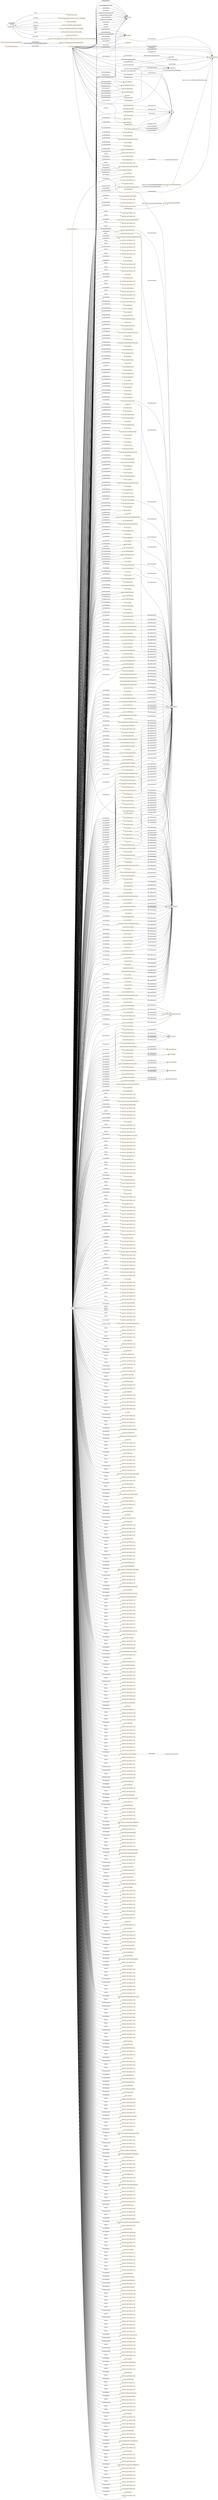 digraph ar2dtool_diagram { 
rankdir=LR;
size="1501"
node [shape = rectangle, color="orange"]; "base:PcuFlowValue" "base:AxleWeight" "base:AlertCMethod2PrimaryPointLocation" "base:Mobility" "base:RoadEntity" "base:MultilingualString" "base:ManagedCause" "base:DataValue" "base:Confidence" "base:HeightUnit" "base:CriticalObject" "base:StartPoint" "base:DurationValue" "base:GroupOfPeopleInvolved" "base:Cause" "base:VehicleCharacteristics" "base:OffsetDistance" "base:RoadSurfaceConditionMeasurements" "base:Accident" "base:Obstruction" "base:AlertCMethod4PrimaryPointLocation" "base:EndPoint" "base:PlatoonPosition" "base:AutomationLevel" "base:Heading" "base:VehicleFlowValue" "base:UrlLink" "base:ParkingSpotState" "base:WindSpeedValue" "base:PlatoonRole" "base:GroupOfLocations" "base:SituationRecord" "base:Address" "http://www.w3.org/2006/time#TemporalEntity" "base:AlertCDirection" "base:SpeedUnit" "base:Platoon" "base:Pollution" "base:OverallPeriod" "base:Movement" "base:SpeedValue" "base:RoadSideEquipment" "base:PrecipitationDetail" "base:Route" "base:VulnerableRoadUser" "base:Position" "base:Role" "base:ConcentrationOfVehiclesValue" "base:LengthUnit" "base:Status" "base:Identifier" "base:RendezvousLocation" "base:Subjects" "base:BasicData" "base:AbsolutePosition" "base:FloatingPointMetreDistanceValue" "http://www.w3.org/2006/time#Instant" "base:Width" "base:MaintenanceVehicles" "http://www.opengis.net/ont/geosparql#Feature" "base:ElectronicControlUnit" "base:AxleSpacing" "base:Humidity" "base:Acceleration" "base:MultilingualStringValue" "base:Comment" "base:AlertCMethod2SecondaryPointLocation" "base:Height" "base:AxleFlowValue" "base:AlertCLocation" "base:Shape" "base:BrakeCapacity" "base:HazardousMaterials" "base:PlatoonVehicleState" "base:VehicleRole" "base:Vehicle" "base:TrafficConcentration" "base:Wind" "base:TemperatureValue" "base:Management" "https://saref.etsi.org/core/UnitOfMeasure" "base:Source" "base:SpeedPercentile" "base:Impact" "https://saref.etsi.org/core/Property" "base:Validity" "base:AccelerationUnit" "base:DeviceStatus" "base:ParkingSpotPoint" "base:VehicleEnvironment" "base:NonManagedCause" "base:RoutePoint" "base:Period" "base:Size" "https://saref.etsi.org/core/Device" "base:RoadTopologyPosition" "base:PlatoonState" "base:ElaboratedDataFault" "base:Visibility" "base:PressureValue" "base:RelativePosition" "base:HeaderInformation" "base:DateTimeValue" "base:TrafficStatusValue" "base:Length" "http://www.opengis.net/ont/geosparql#Geometry" "base:PercentageValue" "base:Itinerary" "base:Temperature" ; /*classes style*/
	"base:scheduledDepartureTime" -> "owl:topDataProperty" [ label = "rdfs:subPropertyOf" ];
	"base:applicableForTrafficDirection" -> "owl:topDataProperty" [ label = "rdfs:subPropertyOf" ];
	"base:validityStatus" -> "owl:topDataProperty" [ label = "rdfs:subPropertyOf" ];
	"base:groupOfVehiclesInvolved" -> "owl:topObjectProperty" [ label = "rdfs:subPropertyOf" ];
	"base:alertCLocationTableNumber" -> "owl:topDataProperty" [ label = "rdfs:subPropertyOf" ];
	"base:urlLink" -> "owl:topObjectProperty" [ label = "rdfs:subPropertyOf" ];
	"base:overallEndTime" -> "owl:topDataProperty" [ label = "rdfs:subPropertyOf" ];
	"base:consistsOfVehicle" -> "https://saref.etsi.org/core/consistsOf" [ label = "rdfs:subPropertyOf" ];
	"base:temperature" -> "owl:topObjectProperty" [ label = "rdfs:subPropertyOf" ];
	"base:faultyEquipmentOrSystemType" -> "owl:topDataProperty" [ label = "rdfs:subPropertyOf" ];
	"base:generalInstructionToRoadUsersType" -> "owl:topDataProperty" [ label = "rdfs:subPropertyOf" ];
	"base:automaticallyInitiated" -> "owl:topDataProperty" [ label = "rdfs:subPropertyOf" ];
	"base:hasParkingSpotState" -> "base:hasState" [ label = "rdfs:subPropertyOf" ];
	"base:validity" -> "owl:topObjectProperty" [ label = "rdfs:subPropertyOf" ];
	"base:temporarySpeedLimit" -> "owl:topDataProperty" [ label = "rdfs:subPropertyOf" ];
	"base:pollution" -> "owl:topObjectProperty" [ label = "rdfs:subPropertyOf" ];
	"base:commentDateTime" -> "owl:topDataProperty" [ label = "rdfs:subPropertyOf" ];
	"base:totalNumberOfPeopleInvolved" -> "owl:topDataProperty" [ label = "rdfs:subPropertyOf" ];
	"base:alertCPoint" -> "owl:topObjectProperty" [ label = "rdfs:subPropertyOf" ];
	"base:headerInformation" -> "owl:topObjectProperty" [ label = "rdfs:subPropertyOf" ];
	"base:vehicleRegistrationPlateIdentifier" -> "owl:topDataProperty" [ label = "rdfs:subPropertyOf" ];
	"base:consistsOfObject" -> "https://saref.etsi.org/core/consistsOf" [ label = "rdfs:subPropertyOf" ];
	"base:minimumCarOccupancy" -> "owl:topDataProperty" [ label = "rdfs:subPropertyOf" ];
	"base:roadOrJunctionNumber" -> "owl:topDataProperty" [ label = "rdfs:subPropertyOf" ];
	"base:entry" -> "owl:topDataProperty" [ label = "rdfs:subPropertyOf" ];
	"base:genericSituationRecordExtension" -> "owl:topDataProperty" [ label = "rdfs:subPropertyOf" ];
	"base:reroutingManagementType" -> "owl:topDataProperty" [ label = "rdfs:subPropertyOf" ];
	"base:signedRerouting" -> "owl:topDataProperty" [ label = "rdfs:subPropertyOf" ];
	"base:alertCMethod4PrimaryPointLocation" -> "owl:topObjectProperty" [ label = "rdfs:subPropertyOf" ];
	"base:roadworksScale" -> "owl:topDataProperty" [ label = "rdfs:subPropertyOf" ];
	"base:applicableForTrafficType" -> "owl:topDataProperty" [ label = "rdfs:subPropertyOf" ];
	"base:consistsOfEntity" -> "https://saref.etsi.org/core/consistsOf" [ label = "rdfs:subPropertyOf" ];
	"base:distanceHeadway" -> "owl:topDataProperty" [ label = "rdfs:subPropertyOf" ];
	"base:distanceHeadway" -> "owl:topObjectProperty" [ label = "rdfs:subPropertyOf" ];
	"base:complianceOption" -> "owl:topDataProperty" [ label = "rdfs:subPropertyOf" ];
	"base:winterEquipmentManagementType" -> "owl:topDataProperty" [ label = "rdfs:subPropertyOf" ];
	"base:hasVehicleRole" -> "base:hasRole" [ label = "rdfs:subPropertyOf" ];
	"base:ManagedCause" -> "base:NonManagedCause" [ label = "owl:disjointWith" ];
	"base:transitServiceInformation" -> "owl:topDataProperty" [ label = "rdfs:subPropertyOf" ];
	"base:alertCDirection" -> "owl:topObjectProperty" [ label = "rdfs:subPropertyOf" ];
	"base:genericSituationRecordName" -> "owl:topDataProperty" [ label = "rdfs:subPropertyOf" ];
	"base:isMemberOfVehicleEnvironment" -> "base:isMemberOf" [ label = "rdfs:subPropertyOf" ];
	"base:presenceDurationTime" -> "owl:topDataProperty" [ label = "rdfs:subPropertyOf" ];
	"base:presenceDurationTime" -> "owl:topObjectProperty" [ label = "rdfs:subPropertyOf" ];
	"base:vehicleManufacturer" -> "owl:topDataProperty" [ label = "rdfs:subPropertyOf" ];
	"base:hasLength" -> "owl:topObjectProperty" [ label = "rdfs:subPropertyOf" ];
	"base:hasRelativePosition" -> "base:hasPosition" [ label = "rdfs:subPropertyOf" ];
	"base:alertCLocationTableVersion" -> "owl:topDataProperty" [ label = "rdfs:subPropertyOf" ];
	"base:vehicleIdentifier" -> "owl:topDataProperty" [ label = "rdfs:subPropertyOf" ];
	"base:wind" -> "owl:topObjectProperty" [ label = "rdfs:subPropertyOf" ];
	"base:lastUpdateOfDeviceInformation" -> "owl:topDataProperty" [ label = "rdfs:subPropertyOf" ];
	"base:totalNumberOfVehiclesInvolved" -> "owl:topDataProperty" [ label = "rdfs:subPropertyOf" ];
	"base:hasPlatoonPosition" -> "base:hasPosition" [ label = "rdfs:subPropertyOf" ];
	"base:nonGeneralPublicComment" -> "owl:topObjectProperty" [ label = "rdfs:subPropertyOf" ];
	"base:hasPlatoonVehicleState" -> "base:hasState" [ label = "rdfs:subPropertyOf" ];
	"base:travelTime" -> "owl:topObjectProperty" [ label = "rdfs:subPropertyOf" ];
	"base:groupOfPeopleInvolved" -> "owl:topObjectProperty" [ label = "rdfs:subPropertyOf" ];
	"base:hasParkingVehicleState" -> "base:hasState" [ label = "rdfs:subPropertyOf" ];
	"base:hasDestinationEndPoint" -> "base:hasDestination" [ label = "rdfs:subPropertyOf" ];
	"base:transitServiceType" -> "owl:topDataProperty" [ label = "rdfs:subPropertyOf" ];
	"base:accidentCause" -> "owl:topDataProperty" [ label = "rdfs:subPropertyOf" ];
	"base:hasShape" -> "owl:topObjectProperty" [ label = "rdfs:subPropertyOf" ];
	"base:lastDeviceCheck" -> "owl:topDataProperty" [ label = "rdfs:subPropertyOf" ];
	"base:consistsOfUser" -> "https://saref.etsi.org/core/consistsOf" [ label = "rdfs:subPropertyOf" ];
	"base:exitTime" -> "owl:topDataProperty" [ label = "rdfs:subPropertyOf" ];
	"base:exitTime" -> "owl:topObjectProperty" [ label = "rdfs:subPropertyOf" ];
	"base:trafficFlowCharacteristics" -> "owl:topDataProperty" [ label = "rdfs:subPropertyOf" ];
	"base:vehicleModel" -> "owl:topDataProperty" [ label = "rdfs:subPropertyOf" ];
	"base:pertinentLocation" -> "owl:topDataProperty" [ label = "rdfs:subPropertyOf" ];
	"base:pertinentLocation" -> "owl:topObjectProperty" [ label = "rdfs:subPropertyOf" ];
	"base:hasPlatoonRole" -> "base:hasRole" [ label = "rdfs:subPropertyOf" ];
	"base:harmonicSpeed" -> "owl:topDataProperty" [ label = "rdfs:subPropertyOf" ];
	"base:averageVehicleSpeed" -> "owl:topDataProperty" [ label = "rdfs:subPropertyOf" ];
	"base:hasPlatoonState" -> "base:hasState" [ label = "rdfs:subPropertyOf" ];
	"base:alertCMethod4SecondaryPointLocation" -> "owl:topObjectProperty" [ label = "rdfs:subPropertyOf" ];
	"base:alertCDirectionCoded" -> "owl:topDataProperty" [ label = "rdfs:subPropertyOf" ];
	"base:exit" -> "owl:topDataProperty" [ label = "rdfs:subPropertyOf" ];
	"base:alertCDirectionSense" -> "owl:topDataProperty" [ label = "rdfs:subPropertyOf" ];
	"base:roadOrCarriagewayOrLaneManagementType" -> "owl:topDataProperty" [ label = "rdfs:subPropertyOf" ];
	"base:confidentiality" -> "owl:topDataProperty" [ label = "rdfs:subPropertyOf" ];
	"base:impact" -> "owl:topObjectProperty" [ label = "rdfs:subPropertyOf" ];
	"base:urgency" -> "owl:topDataProperty" [ label = "rdfs:subPropertyOf" ];
	"base:validityTimeSpecification" -> "owl:topObjectProperty" [ label = "rdfs:subPropertyOf" ];
	"base:passageDurationTime" -> "owl:topDataProperty" [ label = "rdfs:subPropertyOf" ];
	"base:passageDurationTime" -> "owl:topObjectProperty" [ label = "rdfs:subPropertyOf" ];
	"base:averageTimeHeadway" -> "owl:topObjectProperty" [ label = "rdfs:subPropertyOf" ];
	"base:consistsOfEvent" -> "https://saref.etsi.org/core/consistsOf" [ label = "rdfs:subPropertyOf" ];
	"base:humidity" -> "owl:topObjectProperty" [ label = "rdfs:subPropertyOf" ];
	"base:alertCLinear" -> "owl:topObjectProperty" [ label = "rdfs:subPropertyOf" ];
	"base:hasPerceptionState" -> "base:hasState" [ label = "rdfs:subPropertyOf" ];
	"base:management" -> "owl:topObjectProperty" [ label = "rdfs:subPropertyOf" ];
	"base:vehicleInvolved" -> "owl:topObjectProperty" [ label = "rdfs:subPropertyOf" ];
	"base:operatorActionStatus" -> "owl:topDataProperty" [ label = "rdfs:subPropertyOf" ];
	"base:individualVehicleSpeed" -> "owl:topDataProperty" [ label = "rdfs:subPropertyOf" ];
	"base:individualVehicleSpeed" -> "owl:topObjectProperty" [ label = "rdfs:subPropertyOf" ];
	"base:alertCMethod2PrimaryPointLocation" -> "owl:topObjectProperty" [ label = "rdfs:subPropertyOf" ];
	"base:journeyReference" -> "owl:topDataProperty" [ label = "rdfs:subPropertyOf" ];
	"base:hasMovement" -> "owl:topObjectProperty" [ label = "rdfs:subPropertyOf" ];
	"base:hasWidth" -> "owl:topObjectProperty" [ label = "rdfs:subPropertyOf" ];
	"base:severity" -> "owl:topDataProperty" [ label = "rdfs:subPropertyOf" ];
	"base:overallStartTime" -> "owl:topDataProperty" [ label = "rdfs:subPropertyOf" ];
	"base:averageDistanceHeadway" -> "owl:topObjectProperty" [ label = "rdfs:subPropertyOf" ];
	"base:accidentType" -> "owl:topDataProperty" [ label = "rdfs:subPropertyOf" ];
	"base:vehicleStatus" -> "owl:topDataProperty" [ label = "rdfs:subPropertyOf" ];
	"base:situationRecord" -> "owl:topObjectProperty" [ label = "rdfs:subPropertyOf" ];
	"base:situationVersionTime" -> "owl:topDataProperty" [ label = "rdfs:subPropertyOf" ];
	"base:hasDestinationAddress" -> "base:hasDestination" [ label = "rdfs:subPropertyOf" ];
	"base:precipitationDetail" -> "owl:topObjectProperty" [ label = "rdfs:subPropertyOf" ];
	"base:subjects" -> "owl:topObjectProperty" [ label = "rdfs:subPropertyOf" ];
	"base:hasRoadTopologyPosition" -> "base:hasPosition" [ label = "rdfs:subPropertyOf" ];
	"base:equipmentOrSystemFaultType" -> "owl:topDataProperty" [ label = "rdfs:subPropertyOf" ];
	"base:distanceGap" -> "owl:topDataProperty" [ label = "rdfs:subPropertyOf" ];
	"base:distanceGap" -> "owl:topObjectProperty" [ label = "rdfs:subPropertyOf" ];
	"base:hasPlatoonMember" -> "base:hasMember" [ label = "rdfs:subPropertyOf" ];
	"base:consistsOfEquipment" -> "https://saref.etsi.org/core/consistsOf" [ label = "rdfs:subPropertyOf" ];
	"base:situation" -> "owl:topObjectProperty" [ label = "rdfs:subPropertyOf" ];
	"base:alertCLocationCountryCode" -> "owl:topDataProperty" [ label = "rdfs:subPropertyOf" ];
	"base:alertCMethod2SecondaryPointLocation" -> "owl:topObjectProperty" [ label = "rdfs:subPropertyOf" ];
	"base:journeyDestination" -> "owl:topObjectProperty" [ label = "rdfs:subPropertyOf" ];
	"base:commentType" -> "owl:topDataProperty" [ label = "rdfs:subPropertyOf" ];
	"base:visibility" -> "owl:topObjectProperty" [ label = "rdfs:subPropertyOf" ];
	"base:numberOfVehiclesWaiting" -> "owl:topDataProperty" [ label = "rdfs:subPropertyOf" ];
	"base:relativeTrafficFlow" -> "owl:topDataProperty" [ label = "rdfs:subPropertyOf" ];
	"base:pointByCoordinates" -> "owl:topObjectProperty" [ label = "rdfs:subPropertyOf" ];
	"base:queueLength" -> "owl:topDataProperty" [ label = "rdfs:subPropertyOf" ];
	"base:actionOrigin" -> "owl:topDataProperty" [ label = "rdfs:subPropertyOf" ];
	"base:timeHeadway" -> "owl:topDataProperty" [ label = "rdfs:subPropertyOf" ];
	"base:timeHeadway" -> "owl:topObjectProperty" [ label = "rdfs:subPropertyOf" ];
	"NULL" -> "base:roadOperatorServiceDisruptionExtension" [ label = "owl:onProperty" ];
	"NULL" -> "base:typeOfDevice" [ label = "owl:onProperty" ];
	"NULL" -> "base:hasMovement" [ label = "owl:onProperty" ];
	"NULL" -> "base:faultIdentifier" [ label = "owl:onProperty" ];
	"NULL" -> "base:Route" [ label = "owl:someValuesFrom" ];
	"NULL" -> "base:lastDeviceCheck" [ label = "owl:onProperty" ];
	"NULL" -> "180c8794:183d738953b:-7edb" [ label = "rdf:rest" ];
	"NULL" -> "180c8794:183d738953b:-7fa8" [ label = "rdf:rest" ];
	"NULL" -> "base:ParkingSpotState" [ label = "owl:onClass" ];
	"NULL" -> "https://saref.etsi.org/core/measuresProperty" [ label = "owl:onProperty" ];
	"NULL" -> "base:trafficManuallyDirectedBy" [ label = "owl:onProperty" ];
	"NULL" -> "180c8794:183d738953b:-7f48" [ label = "owl:intersectionOf" ];
	"NULL" -> "180c8794:183d738953b:-7ff8" [ label = "rdf:rest" ];
	"NULL" -> "base:subjects" [ label = "owl:onProperty" ];
	"NULL" -> "base:overallStartTime" [ label = "owl:onProperty" ];
	"NULL" -> "base:impact" [ label = "owl:onProperty" ];
	"NULL" -> "180c8794:183d738953b:-7fc8" [ label = "owl:intersectionOf" ];
	"NULL" -> "180c8794:183d738953b:-7f85" [ label = "owl:intersectionOf" ];
	"NULL" -> "base:stationID" [ label = "owl:onProperty" ];
	"NULL" -> "base:placesAtWhichApplicable" [ label = "owl:onProperty" ];
	"NULL" -> "180c8794:183d738953b:-7f7d" [ label = "rdf:rest" ];
	"NULL" -> "180c8794:183d738953b:-7fb8" [ label = "owl:intersectionOf" ];
	"NULL" -> "base:overallEndTime" [ label = "owl:onProperty" ];
	"NULL" -> "180c8794:183d738953b:-7f4b" [ label = "rdf:rest" ];
	"NULL" -> "base:hasEstimatedRendezvousLocation" [ label = "owl:onProperty" ];
	"NULL" -> "180c8794:183d738953b:-7f16" [ label = "owl:intersectionOf" ];
	"NULL" -> "180c8794:183d738953b:-7f0c" [ label = "rdf:rest" ];
	"NULL" -> "180c8794:183d738953b:-7ef9" [ label = "rdf:rest" ];
	"NULL" -> "base:transitServiceInformation" [ label = "owl:onProperty" ];
	"NULL" -> "180c8794:183d738953b:-7fe0" [ label = "rdf:rest" ];
	"NULL" -> "180c8794:183d738953b:-7fa1" [ label = "rdf:rest" ];
	"NULL" -> "base:minimumCarOccupancy" [ label = "owl:onProperty" ];
	"NULL" -> "base:FloatingPointMetreDistanceValue" [ label = "owl:allValuesFrom" ];
	"NULL" -> "180c8794:183d738953b:-7ec7" [ label = "rdf:rest" ];
	"NULL" -> "base:managedCause" [ label = "owl:onProperty" ];
	"NULL" -> "180c8794:183d738953b:-7f79" [ label = "rdf:rest" ];
	"NULL" -> "base:concentration" [ label = "owl:onProperty" ];
	"NULL" -> "180c8794:183d738953b:-7ed4" [ label = "rdf:rest" ];
	"NULL" -> "180c8794:183d738953b:-7f86" [ label = "rdf:rest" ];
	"NULL" -> "180c8794:183d738953b:-7fed" [ label = "rdf:rest" ];
	"NULL" -> "base:vmsSetting" [ label = "owl:onProperty" ];
	"NULL" -> "base:confidentialityOverride" [ label = "owl:onProperty" ];
	"NULL" -> "180c8794:183d738953b:-7fae" [ label = "rdf:rest" ];
	"NULL" -> "180c8794:183d738953b:-7f47" [ label = "rdf:rest" ];
	"NULL" -> "base:severity" [ label = "owl:onProperty" ];
	"NULL" -> "base:basicData" [ label = "owl:onProperty" ];
	"NULL" -> "base:accident" [ label = "owl:onProperty" ];
	"NULL" -> "180c8794:183d738953b:-7f54" [ label = "rdf:rest" ];
	"NULL" -> "180c8794:183d738953b:-7ee1" [ label = "rdf:rest" ];
	"NULL" -> "base:detectsPosition" [ label = "owl:onProperty" ];
	"NULL" -> "180c8794:183d738953b:-7ffa" [ label = "rdf:rest" ];
	"NULL" -> "180c8794:183d738953b:-7f93" [ label = "rdf:rest" ];
	"NULL" -> "180c8794:183d738953b:-7f19" [ label = "rdf:rest" ];
	"NULL" -> "base:Acceleration" [ label = "owl:someValuesFrom" ];
	"NULL" -> "base:Cause" [ label = "owl:allValuesFrom" ];
	"NULL" -> "180c8794:183d738953b:-7f1c" [ label = "owl:intersectionOf" ];
	"NULL" -> "base:Wind" [ label = "owl:allValuesFrom" ];
	"NULL" -> "180c8794:183d738953b:-7fbb" [ label = "rdf:rest" ];
	"NULL" -> "180c8794:183d738953b:-7f15" [ label = "rdf:rest" ];
	"NULL" -> "180c8794:183d738953b:-7f87" [ label = "owl:intersectionOf" ];
	"NULL" -> "xsd:int" [ label = "owl:someValuesFrom" ];
	"NULL" -> "180c8794:183d738953b:-7f8a" [ label = "owl:intersectionOf" ];
	"NULL" -> "base:hasDestinationAddress" [ label = "owl:onProperty" ];
	"NULL" -> "180c8794:183d738953b:-7f61" [ label = "rdf:rest" ];
	"NULL" -> "base:hasCoordinateZ" [ label = "owl:onProperty" ];
	"NULL" -> "180c8794:183d738953b:-7f22" [ label = "rdf:rest" ];
	"NULL" -> "base:VehicleEnvironment" [ label = "owl:allValuesFrom" ];
	"NULL" -> "owl:real" [ label = "owl:someValuesFrom" ];
	"NULL" -> "180c8794:183d738953b:-7eee" [ label = "rdf:rest" ];
	"NULL" -> "base:confidentiality" [ label = "owl:onProperty" ];
	"NULL" -> "180c8794:183d738953b:-7efb" [ label = "rdf:rest" ];
	"NULL" -> "base:HeaderInformation" [ label = "owl:allValuesFrom" ];
	"NULL" -> "owl:real" [ label = "owl:allValuesFrom" ];
	"NULL" -> "base:reroutingItineraryDescription" [ label = "owl:onProperty" ];
	"NULL" -> "base:journeyReference" [ label = "owl:onProperty" ];
	"NULL" -> "base:AlertCMethod2SecondaryPointLocation" [ label = "owl:allValuesFrom" ];
	"NULL" -> "base:Validity" [ label = "owl:onClass" ];
	"NULL" -> "180c8794:183d738953b:-7fd9" [ label = "rdf:rest" ];
	"NULL" -> "180c8794:183d738953b:-7f68" [ label = "owl:intersectionOf" ];
	"NULL" -> "180c8794:183d738953b:-7f9d" [ label = "rdf:rest" ];
	"NULL" -> "base:PlatoonRole" [ label = "owl:someValuesFrom" ];
	"NULL" -> "180c8794:183d738953b:-7f5e" [ label = "rdf:rest" ];
	"NULL" -> "base:generalPublicComment" [ label = "owl:onProperty" ];
	"NULL" -> "180c8794:183d738953b:-7f1f" [ label = "rdf:rest" ];
	"NULL" -> "base:GroupOfPeopleInvolved" [ label = "owl:allValuesFrom" ];
	"NULL" -> "base:VehicleEnvironment" [ label = "owl:someValuesFrom" ];
	"NULL" -> "180c8794:183d738953b:-7ff3" [ label = "rdf:rest" ];
	"NULL" -> "base:depth" [ label = "owl:onProperty" ];
	"NULL" -> "180c8794:183d738953b:-7fb4" [ label = "rdf:rest" ];
	"NULL" -> "https://saref.etsi.org/core/Property" [ label = "owl:allValuesFrom" ];
	"NULL" -> "base:hasRoadTopologyPosition" [ label = "owl:onProperty" ];
	"NULL" -> "180c8794:183d738953b:-7f41" [ label = "owl:intersectionOf" ];
	"NULL" -> "base:travelTime" [ label = "owl:onProperty" ];
	"NULL" -> "base:HeaderInformation" [ label = "owl:someValuesFrom" ];
	"NULL" -> "180c8794:183d738953b:-7fc1" [ label = "rdf:rest" ];
	"NULL" -> "base:RoadSideEquipment" [ label = "owl:someValuesFrom" ];
	"NULL" -> "180c8794:183d738953b:-7ee7" [ label = "rdf:rest" ];
	"NULL" -> "180c8794:183d738953b:-7f99" [ label = "rdf:rest" ];
	"NULL" -> "base:AccelerationUnit" [ label = "owl:allValuesFrom" ];
	"NULL" -> "180c8794:183d738953b:-7ef4" [ label = "rdf:rest" ];
	"NULL" -> "xsd:dateTimeStamp" [ label = "owl:allValuesFrom" ];
	"NULL" -> "base:constructionWorkType" [ label = "owl:onProperty" ];
	"NULL" -> "base:passageDurationTime" [ label = "owl:onProperty" ];
	"NULL" -> "180c8794:183d738953b:-7f67" [ label = "rdf:rest" ];
	"NULL" -> "base:EndPoint" [ label = "owl:someValuesFrom" ];
	"NULL" -> "base:relativeSpeed" [ label = "rdf:first" ];
	"NULL" -> "180c8794:183d738953b:-7f39" [ label = "rdf:rest" ];
	"NULL" -> "base:roadworksScale" [ label = "owl:onProperty" ];
	"NULL" -> "180c8794:183d738953b:-7f74" [ label = "rdf:rest" ];
	"NULL" -> "180c8794:183d738953b:-7fdb" [ label = "rdf:rest" ];
	"NULL" -> "180c8794:183d738953b:-7f35" [ label = "rdf:rest" ];
	"NULL" -> "https://saref.etsi.org/saref4syst/hasSubSystem" [ label = "owl:onProperty" ];
	"NULL" -> "https://saref.etsi.org/core/Device" [ label = "owl:allValuesFrom" ];
	"NULL" -> "180c8794:183d738953b:-7faf" [ label = "owl:intersectionOf" ];
	"NULL" -> "base:Heading" [ label = "owl:someValuesFrom" ];
	"NULL" -> "180c8794:183d738953b:-7f07" [ label = "rdf:rest" ];
	"NULL" -> "180c8794:183d738953b:-7f42" [ label = "rdf:rest" ];
	"NULL" -> "base:timeHeadway" [ label = "owl:onProperty" ];
	"NULL" -> "180c8794:183d738953b:-7f03" [ label = "rdf:rest" ];
	"NULL" -> "base:automaticallyInitiated" [ label = "owl:onProperty" ];
	"NULL" -> "base:validPeriod" [ label = "owl:onProperty" ];
	"NULL" -> "180c8794:183d738953b:-7ecf" [ label = "rdf:rest" ];
	"NULL" -> "base:pertinentLocation" [ label = "owl:onProperty" ];
	"NULL" -> "180c8794:183d738953b:-7f10" [ label = "rdf:rest" ];
	"NULL" -> "base:axleFlow" [ label = "owl:onProperty" ];
	"NULL" -> "base:hasConfidenceValue" [ label = "owl:onProperty" ];
	"NULL" -> "base:alertCMethod2PrimaryPointLocation" [ label = "owl:onProperty" ];
	"NULL" -> "base:Obstruction" [ label = "owl:allValuesFrom" ];
	"NULL" -> "180c8794:183d738953b:-7edc" [ label = "rdf:rest" ];
	"NULL" -> "base:hasWidth" [ label = "owl:onProperty" ];
	"NULL" -> "base:AxleFlowValue" [ label = "owl:allValuesFrom" ];
	"NULL" -> "base:distanceGap" [ label = "owl:onProperty" ];
	"NULL" -> "base:hasPlatoonRole" [ label = "owl:onProperty" ];
	"NULL" -> "180c8794:183d738953b:-7fa9" [ label = "rdf:rest" ];
	"NULL" -> "180c8794:183d738953b:-7ff9" [ label = "rdf:rest" ];
	"NULL" -> "base:mobilityType" [ label = "owl:onProperty" ];
	"NULL" -> "180c8794:183d738953b:-7f9f" [ label = "owl:intersectionOf" ];
	"NULL" -> "base:abnormalTrafficType" [ label = "owl:onProperty" ];
	"NULL" -> "base:faultCreationTime" [ label = "owl:onProperty" ];
	"NULL" -> "base:journeyOrigin" [ label = "owl:onProperty" ];
	"NULL" -> "base:temporarySpeedLimit" [ label = "owl:onProperty" ];
	"NULL" -> "base:PcuFlowValue" [ label = "owl:allValuesFrom" ];
	"NULL" -> "180c8794:183d738953b:-7f7e" [ label = "rdf:rest" ];
	"NULL" -> "base:freeFlowSpeed" [ label = "owl:onProperty" ];
	"NULL" -> "180c8794:183d738953b:-7f3f" [ label = "rdf:rest" ];
	"NULL" -> "180c8794:183d738953b:-7fc7" [ label = "rdf:rest" ];
	"NULL" -> "base:regularity" [ label = "owl:onProperty" ];
	"NULL" -> "180c8794:183d738953b:-7f8b" [ label = "rdf:rest" ];
	"NULL" -> "180c8794:183d738953b:-7f4c" [ label = "rdf:rest" ];
	"NULL" -> "xsd:string" [ label = "owl:someValuesFrom" ];
	"NULL" -> "180c8794:183d738953b:-7fd4" [ label = "rdf:rest" ];
	"NULL" -> "180c8794:183d738953b:-7f0d" [ label = "rdf:rest" ];
	"NULL" -> "180c8794:183d738953b:-7fd6" [ label = "owl:intersectionOf" ];
	"NULL" -> "base:nonGeneralPublicComment" [ label = "owl:onProperty" ];
	"NULL" -> "rdf:nil" [ label = "rdf:rest" ];
	"NULL" -> "180c8794:183d738953b:-7fee" [ label = "owl:intersectionOf" ];
	"NULL" -> "base:BasicData" [ label = "owl:allValuesFrom" ];
	"NULL" -> "180c8794:183d738953b:-7fe1" [ label = "owl:intersectionOf" ];
	"NULL" -> "180c8794:183d738953b:-7f1a" [ label = "rdf:rest" ];
	"NULL" -> "180c8794:183d738953b:-7fa2" [ label = "rdf:rest" ];
	"NULL" -> "base:validityStatus" [ label = "owl:onProperty" ];
	"NULL" -> "base:roadsideServiceDisruptionType" [ label = "owl:onProperty" ];
	"NULL" -> "base:Shape" [ label = "owl:someValuesFrom" ];
	"NULL" -> "base:faultLastUpdateTime" [ label = "owl:onProperty" ];
	"NULL" -> "base:locationCodeForLinearLocation" [ label = "owl:onProperty" ];
	"NULL" -> "base:value" [ label = "owl:onProperty" ];
	"NULL" -> "180c8794:183d738953b:-7f94" [ label = "rdf:rest" ];
	"NULL" -> "base:MultilingualStringValue" [ label = "owl:allValuesFrom" ];
	"NULL" -> "180c8794:183d738953b:-7ee2" [ label = "rdf:rest" ];
	"NULL" -> "base:wind" [ label = "owl:onProperty" ];
	"NULL" -> "180c8794:183d738953b:-7ffb" [ label = "rdf:rest" ];
	"NULL" -> "base:precipitationDetail" [ label = "owl:onProperty" ];
	"NULL" -> "base:trafficStatus" [ label = "owl:onProperty" ];
	"NULL" -> "base:MultilingualString" [ label = "owl:someValuesFrom" ];
	"NULL" -> "180c8794:183d738953b:-7f55" [ label = "rdf:rest" ];
	"NULL" -> "180c8794:183d738953b:-7fbc" [ label = "rdf:rest" ];
	"NULL" -> "base:roadOrJunctionNumber" [ label = "owl:onProperty" ];
	"NULL" -> "180c8794:183d738953b:-7f62" [ label = "rdf:rest" ];
	"NULL" -> "180c8794:183d738953b:-7fda" [ label = "owl:intersectionOf" ];
	"NULL" -> "180c8794:183d738953b:-7f23" [ label = "rdf:rest" ];
	"NULL" -> "http://www.w3.org/2003/01/geo/wgs84_pos#alt" [ label = "owl:onProperty" ];
	"NULL" -> "base:complianceOption" [ label = "owl:onProperty" ];
	"NULL" -> "base:Identifier" [ label = "owl:allValuesFrom" ];
	"NULL" -> "180c8794:183d738953b:-7eef" [ label = "rdf:rest" ];
	"NULL" -> "base:hasPlatoonPosition" [ label = "owl:onProperty" ];
	"NULL" -> "180c8794:183d738953b:-7f30" [ label = "rdf:rest" ];
	"NULL" -> "base:ParkingSpotPoint" [ label = "owl:someValuesFrom" ];
	"NULL" -> "base:publicEventType" [ label = "owl:onProperty" ];
	"NULL" -> "base:OffsetDistance" [ label = "owl:allValuesFrom" ];
	"NULL" -> "180c8794:183d738953b:-7efc" [ label = "rdf:rest" ];
	"NULL" -> "180c8794:183d738953b:-7ecb" [ label = "owl:intersectionOf" ];
	"NULL" -> "https://saref.etsi.org/core/isMeasuredIn" [ label = "owl:onProperty" ];
	"NULL" -> "base:hasCoordinateY" [ label = "owl:onProperty" ];
	"NULL" -> "180c8794:183d738953b:-7eca" [ label = "rdf:rest" ];
	"NULL" -> "180c8794:183d738953b:-7fc9" [ label = "rdf:rest" ];
	"NULL" -> "base:hasConfidence" [ label = "owl:onProperty" ];
	"NULL" -> "base:faultDescription" [ label = "owl:onProperty" ];
	"NULL" -> "base:lang" [ label = "owl:onProperty" ];
	"NULL" -> "180c8794:183d738953b:-7fe9" [ label = "owl:intersectionOf" ];
	"NULL" -> "base:stationType" [ label = "owl:onProperty" ];
	"NULL" -> "base:Management" [ label = "owl:allValuesFrom" ];
	"NULL" -> "180c8794:183d738953b:-7f0f" [ label = "rdf:rest" ];
	"NULL" -> "180c8794:183d738953b:-7f9e" [ label = "rdf:rest" ];
	"NULL" -> "180c8794:183d738953b:-7f5f" [ label = "rdf:rest" ];
	"NULL" -> "180c8794:183d738953b:-7fe7" [ label = "rdf:rest" ];
	"NULL" -> "base:overallSeverity" [ label = "owl:onProperty" ];
	"NULL" -> "base:hasPlatoonState" [ label = "owl:onProperty" ];
	"NULL" -> "180c8794:183d738953b:-7f6c" [ label = "rdf:rest" ];
	"NULL" -> "180c8794:183d738953b:-7ff4" [ label = "rdf:rest" ];
	"NULL" -> "180c8794:183d738953b:-7f2d" [ label = "rdf:rest" ];
	"NULL" -> "180c8794:183d738953b:-7fb5" [ label = "rdf:rest" ];
	"NULL" -> "180c8794:183d738953b:-7fdc" [ label = "owl:intersectionOf" ];
	"NULL" -> "180c8794:183d738953b:-7fc2" [ label = "rdf:rest" ];
	"NULL" -> "base:mobilityOfObstruction" [ label = "owl:onProperty" ];
	"NULL" -> "base:PlatoonVehicleState" [ label = "owl:someValuesFrom" ];
	"NULL" -> "base:elaboratedDataFault" [ label = "owl:onProperty" ];
	"NULL" -> "https://saref.etsi.org/saref4syst/subSystemOf" [ label = "owl:onProperty" ];
	"NULL" -> "base:MultilingualString" [ label = "owl:allValuesFrom" ];
	"NULL" -> "base:PlatoonState" [ label = "owl:someValuesFrom" ];
	"NULL" -> "180c8794:183d738953b:-7ee8" [ label = "rdf:rest" ];
	"NULL" -> "xsd:boolean" [ label = "owl:allValuesFrom" ];
	"NULL" -> "https://saref.etsi.org/core/UnitOfMeasure" [ label = "owl:someValuesFrom" ];
	"NULL" -> "180c8794:183d738953b:-7efe" [ label = "owl:intersectionOf" ];
	"NULL" -> "180c8794:183d738953b:-7ef5" [ label = "rdf:rest" ];
	"NULL" -> "base:AlertCMethod4PrimaryPointLocation" [ label = "owl:allValuesFrom" ];
	"NULL" -> "180c8794:183d738953b:-7fcf" [ label = "rdf:rest" ];
	"NULL" -> "base:speedManagementType" [ label = "owl:onProperty" ];
	"NULL" -> "base:weatherRelatedRoadConditionType" [ label = "owl:onProperty" ];
	"NULL" -> "base:hasParkingVehicleState" [ label = "owl:onProperty" ];
	"NULL" -> "base:vehicleFlow" [ label = "owl:onProperty" ];
	"NULL" -> "base:forVehiclesWithCharacteristicsOf" [ label = "owl:onProperty" ];
	"NULL" -> "base:measurementEquipmentFault" [ label = "owl:onProperty" ];
	"NULL" -> "base:situationRecord" [ label = "owl:onProperty" ];
	"NULL" -> "180c8794:183d738953b:-7f75" [ label = "rdf:rest" ];
	"NULL" -> "180c8794:183d738953b:-7f36" [ label = "rdf:rest" ];
	"NULL" -> "base:SituationRecord" [ label = "owl:allValuesFrom" ];
	"NULL" -> "base:Validity" [ label = "owl:allValuesFrom" ];
	"NULL" -> "180c8794:183d738953b:-7ed0" [ label = "rdf:rest" ];
	"NULL" -> "180c8794:183d738953b:-7f82" [ label = "rdf:rest" ];
	"NULL" -> "180c8794:183d738953b:-7f08" [ label = "rdf:rest" ];
	"NULL" -> "180c8794:183d738953b:-7f43" [ label = "rdf:rest" ];
	"NULL" -> "180c8794:183d738953b:-7faa" [ label = "rdf:rest" ];
	"NULL" -> "180c8794:183d738953b:-7f04" [ label = "rdf:rest" ];
	"NULL" -> "base:timeGap" [ label = "owl:onProperty" ];
	"NULL" -> "180c8794:183d738953b:-7f50" [ label = "rdf:rest" ];
	"NULL" -> "base:management" [ label = "owl:onProperty" ];
	"NULL" -> "base:situationRecordObservationTime" [ label = "owl:onProperty" ];
	"NULL" -> "180c8794:183d738953b:-7f11" [ label = "rdf:rest" ];
	"NULL" -> "base:informationStatus" [ label = "owl:onProperty" ];
	"NULL" -> "base:trafficTrendType" [ label = "owl:onProperty" ];
	"NULL" -> "base:validityTimeSpecification" [ label = "owl:onProperty" ];
	"NULL" -> "180c8794:183d738953b:-7edd" [ label = "rdf:rest" ];
	"NULL" -> "base:validity" [ label = "owl:onProperty" ];
	"NULL" -> "base:Vehicle" [ label = "owl:someValuesFrom" ];
	"NULL" -> "180c8794:183d738953b:-7eea" [ label = "rdf:rest" ];
	"NULL" -> "base:alertCDirectionNamed" [ label = "owl:onProperty" ];
	"NULL" -> "base:numberOfMaintenanceVehicles" [ label = "owl:onProperty" ];
	"NULL" -> "base:OverallPeriod" [ label = "owl:allValuesFrom" ];
	"NULL" -> "180c8794:183d738953b:-7f56" [ label = "owl:intersectionOf" ];
	"NULL" -> "base:RoadTopologyPosition" [ label = "owl:someValuesFrom" ];
	"NULL" -> "base:srsName" [ label = "owl:onProperty" ];
	"NULL" -> "180c8794:183d738953b:-7f7f" [ label = "rdf:rest" ];
	"NULL" -> "base:hasHeight" [ label = "owl:onProperty" ];
	"NULL" -> "base:AlertCDirection" [ label = "owl:allValuesFrom" ];
	"NULL" -> "base:travelTimeTrendType" [ label = "owl:onProperty" ];
	"NULL" -> "180c8794:183d738953b:-7f8c" [ label = "rdf:rest" ];
	"NULL" -> "180c8794:183d738953b:-7f4d" [ label = "rdf:rest" ];
	"NULL" -> "base:hasParkingSpotState" [ label = "owl:onProperty" ];
	"NULL" -> "180c8794:183d738953b:-7f25" [ label = "owl:intersectionOf" ];
	"NULL" -> "180c8794:183d738953b:-7fd5" [ label = "rdf:rest" ];
	"NULL" -> "180c8794:183d738953b:-7f3e" [ label = "owl:intersectionOf" ];
	"NULL" -> "base:AlertCLocation" [ label = "owl:allValuesFrom" ];
	"NULL" -> "base:urgentRoadworks" [ label = "owl:onProperty" ];
	"NULL" -> "base:RoadEntity" [ label = "owl:someValuesFrom" ];
	"NULL" -> "180c8794:183d738953b:-7fe2" [ label = "rdf:rest" ];
	"NULL" -> "180c8794:183d738953b:-7f5a" [ label = "rdf:rest" ];
	"NULL" -> "180c8794:183d738953b:-7f1b" [ label = "rdf:rest" ];
	"NULL" -> "base:numberOfVehiclesWaiting" [ label = "owl:onProperty" ];
	"NULL" -> "base:hasDestinationEndPoint" [ label = "owl:onProperty" ];
	"NULL" -> "180c8794:183d738953b:-7ec9" [ label = "rdf:rest" ];
	"NULL" -> "180c8794:183d738953b:-7fb0" [ label = "rdf:rest" ];
	"NULL" -> "base:averageVehicleSpeed" [ label = "rdf:first" ];
	"NULL" -> "base:vehicleCountryOfOrigin" [ label = "owl:onProperty" ];
	"NULL" -> "base:alertCLocationCountryCode" [ label = "owl:onProperty" ];
	"NULL" -> "base:commentType" [ label = "owl:onProperty" ];
	"NULL" -> "base:type" [ label = "owl:onProperty" ];
	"NULL" -> "180c8794:183d738953b:-7ed2" [ label = "owl:intersectionOf" ];
	"NULL" -> "180c8794:183d738953b:-7ed6" [ label = "rdf:rest" ];
	"NULL" -> "base:TrafficStatusValue" [ label = "owl:allValuesFrom" ];
	"NULL" -> "180c8794:183d738953b:-7f88" [ label = "rdf:rest" ];
	"NULL" -> "180c8794:183d738953b:-7fef" [ label = "rdf:rest" ];
	"NULL" -> "base:RoutePoint" [ label = "owl:someValuesFrom" ];
	"NULL" -> "base:hasIdentifier" [ label = "owl:onProperty" ];
	"NULL" -> "180c8794:183d738953b:-7f49" [ label = "rdf:rest" ];
	"NULL" -> "180c8794:183d738953b:-7ee3" [ label = "rdf:rest" ];
	"NULL" -> "base:exit" [ label = "owl:onProperty" ];
	"NULL" -> "180c8794:183d738953b:-7f95" [ label = "rdf:rest" ];
	"NULL" -> "180c8794:183d738953b:-7fbd" [ label = "rdf:rest" ];
	"NULL" -> "180c8794:183d738953b:-7ef0" [ label = "rdf:rest" ];
	"NULL" -> "180c8794:183d738953b:-7f28" [ label = "rdf:rest" ];
	"NULL" -> "180c8794:183d738953b:-7fca" [ label = "rdf:rest" ];
	"NULL" -> "180c8794:183d738953b:-7f63" [ label = "rdf:rest" ];
	"NULL" -> "base:isMemberOfVehicleEnvironment" [ label = "owl:onProperty" ];
	"NULL" -> "https://saref.etsi.org/core/hasValue" [ label = "owl:onProperty" ];
	"NULL" -> "180c8794:183d738953b:-7f24" [ label = "rdf:rest" ];
	"NULL" -> "180c8794:183d738953b:-7f70" [ label = "rdf:rest" ];
	"NULL" -> "180c8794:183d738953b:-7f31" [ label = "rdf:rest" ];
	"NULL" -> "base:HazardousMaterials" [ label = "owl:allValuesFrom" ];
	"NULL" -> "base:averageDistanceHeadway" [ label = "owl:onProperty" ];
	"NULL" -> "180c8794:183d738953b:-7fd8" [ label = "owl:intersectionOf" ];
	"NULL" -> "base:queueLength" [ label = "owl:onProperty" ];
	"NULL" -> "180c8794:183d738953b:-7fa6" [ label = "owl:intersectionOf" ];
	"NULL" -> "xsd:dateTime" [ label = "owl:allValuesFrom" ];
	"NULL" -> "180c8794:183d738953b:-7efd" [ label = "rdf:rest" ];
	"NULL" -> "180c8794:183d738953b:-7ff0" [ label = "owl:intersectionOf" ];
	"NULL" -> "base:actionPlanIdentifier" [ label = "owl:onProperty" ];
	"NULL" -> "base:roadworksDuration" [ label = "owl:onProperty" ];
	"NULL" -> "base:Size" [ label = "owl:someValuesFrom" ];
	"NULL" -> "base:endOfPeriod" [ label = "owl:onProperty" ];
	"NULL" -> "base:SpeedUnit" [ label = "owl:allValuesFrom" ];
	"NULL" -> "base:AxleWeight" [ label = "owl:allValuesFrom" ];
	"NULL" -> "180c8794:183d738953b:-7f76" [ label = "owl:intersectionOf" ];
	"NULL" -> "base:vehicleIdentifier" [ label = "owl:onProperty" ];
	"NULL" -> "180c8794:183d738953b:-7fe8" [ label = "rdf:rest" ];
	"NULL" -> "base:drivingConditionType" [ label = "owl:onProperty" ];
	"NULL" -> "base:roadSurfaceConditionMeasurements" [ label = "owl:onProperty" ];
	"NULL" -> "base:restlessness" [ label = "owl:onProperty" ];
	"NULL" -> "base:VehicleCharacteristics" [ label = "owl:allValuesFrom" ];
	"NULL" -> "xsd:negativeInteger" [ label = "owl:someValuesFrom" ];
	"NULL" -> "180c8794:183d738953b:-7f6d" [ label = "rdf:rest" ];
	"NULL" -> "180c8794:183d738953b:-7ff5" [ label = "rdf:rest" ];
	"NULL" -> "180c8794:183d738953b:-7f2e" [ label = "rdf:rest" ];
	"NULL" -> "180c8794:183d738953b:-7fb6" [ label = "rdf:rest" ];
	"NULL" -> "https://saref.etsi.org/core/isMeasuredByDevice" [ label = "owl:onProperty" ];
	"NULL" -> "base:measurementOrCalculationPeriod" [ label = "owl:onProperty" ];
	"NULL" -> "180c8794:183d738953b:-7fc4" [ label = "owl:intersectionOf" ];
	"NULL" -> "base:hasOpeningTimeAvailability" [ label = "owl:onProperty" ];
	"NULL" -> "180c8794:183d738953b:-7f81" [ label = "owl:intersectionOf" ];
	"NULL" -> "180c8794:183d738953b:-7f7a" [ label = "rdf:rest" ];
	"NULL" -> "180c8794:183d738953b:-7f3b" [ label = "rdf:rest" ];
	"NULL" -> "180c8794:183d738953b:-7fc3" [ label = "rdf:rest" ];
	"NULL" -> "base:DurationValue" [ label = "owl:allValuesFrom" ];
	"NULL" -> "https://saref.etsi.org/core/hasTimestamp" [ label = "owl:onProperty" ];
	"NULL" -> "base:humidity" [ label = "owl:onProperty" ];
	"NULL" -> "base:generalNetworkManagementType" [ label = "owl:onProperty" ];
	"NULL" -> "180c8794:183d738953b:-7ee9" [ label = "rdf:rest" ];
	"NULL" -> "180c8794:183d738953b:-7fd0" [ label = "rdf:rest" ];
	"NULL" -> "base:Visibility" [ label = "owl:allValuesFrom" ];
	"NULL" -> "180c8794:183d738953b:-7f12" [ label = "owl:intersectionOf" ];
	"NULL" -> "base:hasPlatoonIndex" [ label = "owl:onProperty" ];
	"NULL" -> "base:numberOfObstructions" [ label = "owl:onProperty" ];
	"NULL" -> "180c8794:183d738953b:-7ef6" [ label = "rdf:rest" ];
	"NULL" -> "base:alertCDirection" [ label = "owl:onProperty" ];
	"NULL" -> "base:noPrecipitation" [ label = "owl:onProperty" ];
	"NULL" -> "180c8794:183d738953b:-7f69" [ label = "rdf:rest" ];
	"NULL" -> "base:transitServiceType" [ label = "owl:onProperty" ];
	"NULL" -> "base:generalMessageToRoadUsers" [ label = "owl:onProperty" ];
	"NULL" -> "base:vmsUnitFault" [ label = "owl:onProperty" ];
	"NULL" -> "base:hasShape" [ label = "owl:onProperty" ];
	"NULL" -> "180c8794:183d738953b:-7fdd" [ label = "rdf:rest" ];
	"NULL" -> "base:Period" [ label = "owl:allValuesFrom" ];
	"NULL" -> "180c8794:183d738953b:-7f37" [ label = "rdf:rest" ];
	"NULL" -> "base:Platoon" [ label = "owl:someValuesFrom" ];
	"NULL" -> "180c8794:183d738953b:-7fbe" [ label = "owl:intersectionOf" ];
	"NULL" -> "180c8794:183d738953b:-7ed1" [ label = "rdf:rest" ];
	"NULL" -> "180c8794:183d738953b:-7fea" [ label = "rdf:rest" ];
	"NULL" -> "180c8794:183d738953b:-7f09" [ label = "rdf:rest" ];
	"NULL" -> "180c8794:183d738953b:-7f44" [ label = "rdf:rest" ];
	"NULL" -> "base:vehicleCharacteristics" [ label = "owl:onProperty" ];
	"NULL" -> "180c8794:183d738953b:-7f05" [ label = "rdf:rest" ];
	"NULL" -> "base:cause" [ label = "owl:onProperty" ];
	"NULL" -> "180c8794:183d738953b:-7f90" [ label = "rdf:rest" ];
	"NULL" -> "base:occupancy" [ label = "owl:onProperty" ];
	"NULL" -> "180c8794:183d738953b:-7f51" [ label = "rdf:rest" ];
	"NULL" -> "base:Subjects" [ label = "owl:allValuesFrom" ];
	"NULL" -> "180c8794:183d738953b:-7fc6" [ label = "owl:intersectionOf" ];
	"NULL" -> "180c8794:183d738953b:-7f83" [ label = "owl:intersectionOf" ];
	"NULL" -> "base:RendezvousLocation" [ label = "owl:someValuesFrom" ];
	"NULL" -> "180c8794:183d738953b:-7ede" [ label = "rdf:rest" ];
	"NULL" -> "base:hasPlatoonMember" [ label = "owl:onProperty" ];
	"NULL" -> "base:roadOrCarriagewayOrLaneManagementType" [ label = "owl:onProperty" ];
	"NULL" -> "base:hasDescriptionName" [ label = "owl:onProperty" ];
	"NULL" -> "180c8794:183d738953b:-7eeb" [ label = "rdf:rest" ];
	"NULL" -> "base:causeDescription" [ label = "owl:onProperty" ];
	"NULL" -> "base:Pollution" [ label = "owl:allValuesFrom" ];
	"NULL" -> "base:periodName" [ label = "owl:onProperty" ];
	"NULL" -> "https://saref.etsi.org/core/controlsProperty" [ label = "owl:onProperty" ];
	"NULL" -> "180c8794:183d738953b:-7ec8" [ label = "owl:members" ];
	"NULL" -> "base:presenceDurationTime" [ label = "owl:onProperty" ];
	"NULL" -> "base:VehicleRole" [ label = "owl:someValuesFrom" ];
	"NULL" -> "base:isCollectionOf" [ label = "owl:onProperty" ];
	"NULL" -> "base:alertCDirectionCoded" [ label = "owl:onProperty" ];
	"NULL" -> "180c8794:183d738953b:-7f8d" [ label = "rdf:rest" ];
	"NULL" -> "base:RoadSurfaceConditionMeasurements" [ label = "owl:allValuesFrom" ];
	"NULL" -> "180c8794:183d738953b:-7f4e" [ label = "rdf:rest" ];
	"NULL" -> "base:signedRerouting" [ label = "owl:onProperty" ];
	"NULL" -> "180c8794:183d738953b:-7f9a" [ label = "rdf:rest" ];
	"NULL" -> "180c8794:183d738953b:-7fe4" [ label = "owl:intersectionOf" ];
	"NULL" -> "180c8794:183d738953b:-7ffc" [ label = "owl:intersectionOf" ];
	"NULL" -> "base:MaintenanceVehicles" [ label = "owl:allValuesFrom" ];
	"NULL" -> "180c8794:183d738953b:-7f5b" [ label = "rdf:rest" ];
	"NULL" -> "180c8794:183d738953b:-7fe3" [ label = "rdf:rest" ];
	"NULL" -> "180c8794:183d738953b:-7fa4" [ label = "rdf:rest" ];
	"NULL" -> "base:alertCLocationTableVersion" [ label = "owl:onProperty" ];
	"NULL" -> "base:vehicleStatus" [ label = "owl:onProperty" ];
	"NULL" -> "base:situationRecordFirstSupplierVersionTime" [ label = "owl:onProperty" ];
	"NULL" -> "180c8794:183d738953b:-7fb1" [ label = "rdf:rest" ];
	"NULL" -> "180c8794:183d738953b:-7ee0" [ label = "owl:intersectionOf" ];
	"NULL" -> "180c8794:183d738953b:-7eec" [ label = "owl:intersectionOf" ];
	"NULL" -> "180c8794:183d738953b:-7ed7" [ label = "rdf:rest" ];
	"NULL" -> "180c8794:183d738953b:-7f89" [ label = "rdf:rest" ];
	"NULL" -> "base:disturbanceActivityType" [ label = "owl:onProperty" ];
	"NULL" -> "base:Humidity" [ label = "owl:allValuesFrom" ];
	"NULL" -> "180c8794:183d738953b:-7ee4" [ label = "rdf:rest" ];
	"NULL" -> "base:consistsOfUser" [ label = "owl:onProperty" ];
	"NULL" -> "180c8794:183d738953b:-7f96" [ label = "rdf:rest" ];
	"NULL" -> "180c8794:183d738953b:-7f57" [ label = "rdf:rest" ];
	"NULL" -> "base:alertCMethod4PrimaryPointLocation" [ label = "owl:onProperty" ];
	"NULL" -> "base:isMemberOfPlatoon" [ label = "owl:onProperty" ];
	"NULL" -> "180c8794:183d738953b:-7f59" [ label = "owl:intersectionOf" ];
	"NULL" -> "xsd:integer" [ label = "owl:allValuesFrom" ];
	"NULL" -> "180c8794:183d738953b:-7ef1" [ label = "rdf:rest" ];
	"NULL" -> "180c8794:183d738953b:-7f64" [ label = "rdf:rest" ];
	"NULL" -> "base:Vehicle" [ label = "owl:allValuesFrom" ];
	"NULL" -> "base:overrunning" [ label = "owl:onProperty" ];
	"NULL" -> "base:exitTime" [ label = "owl:onProperty" ];
	"NULL" -> "base:faultSeverity" [ label = "owl:onProperty" ];
	"NULL" -> "base:probabilityOfOccurrence" [ label = "owl:onProperty" ];
	"NULL" -> "180c8794:183d738953b:-7f71" [ label = "rdf:rest" ];
	"NULL" -> "180c8794:183d738953b:-7f32" [ label = "rdf:rest" ];
	"NULL" -> "base:srsDimension" [ label = "owl:onProperty" ];
	"NULL" -> "180c8794:183d738953b:-7fab" [ label = "owl:intersectionOf" ];
	"NULL" -> "base:Status" [ label = "owl:allValuesFrom" ];
	"NULL" -> "base:entry" [ label = "owl:onProperty" ];
	"NULL" -> "base:consistsOfVehicle" [ label = "owl:onProperty" ];
	"NULL" -> "xsd:language" [ label = "owl:allValuesFrom" ];
	"NULL" -> "180c8794:183d738953b:-7f00" [ label = "rdf:rest" ];
	"NULL" -> "base:LengthUnit" [ label = "owl:allValuesFrom" ];
	"NULL" -> "180c8794:183d738953b:-7ecc" [ label = "rdf:rest" ];
	"NULL" -> "180c8794:183d738953b:-7f02" [ label = "owl:intersectionOf" ];
	"NULL" -> "xsd:float" [ label = "owl:someValuesFrom" ];
	"NULL" -> "base:averageVehicleSpeed" [ label = "owl:onProperty" ];
	"NULL" -> "base:mobilityOfActivity" [ label = "owl:onProperty" ];
	"NULL" -> "180c8794:183d738953b:-7f29" [ label = "owl:intersectionOf" ];
	"NULL" -> "base:axleSpacingOnVehicle" [ label = "owl:onProperty" ];
	"NULL" -> "base:Temperature" [ label = "owl:allValuesFrom" ];
	"NULL" -> "base:VulnerableRoadUser" [ label = "owl:someValuesFrom" ];
	"NULL" -> "base:availabilityRate" [ label = "owl:onProperty" ];
	"NULL" -> "base:roadsideAssistanceType" [ label = "owl:onProperty" ];
	"NULL" -> "base:exceptionPeriod" [ label = "owl:onProperty" ];
	"NULL" -> "base:comment" [ label = "owl:onProperty" ];
	"NULL" -> "base:AutomationLevel" [ label = "owl:someValuesFrom" ];
	"NULL" -> "180c8794:183d738953b:-7f6e" [ label = "rdf:rest" ];
	"NULL" -> "180c8794:183d738953b:-7ff6" [ label = "rdf:rest" ];
	"NULL" -> "base:Source" [ label = "owl:allValuesFrom" ];
	"NULL" -> "180c8794:183d738953b:-7fb7" [ label = "rdf:rest" ];
	"NULL" -> "180c8794:183d738953b:-7f2f" [ label = "rdf:rest" ];
	"NULL" -> "180c8794:183d738953b:-7f45" [ label = "owl:intersectionOf" ];
	"NULL" -> "base:environmentalObstructionType" [ label = "owl:onProperty" ];
	"NULL" -> "180c8794:183d738953b:-7fdf" [ label = "owl:intersectionOf" ];
	"NULL" -> "180c8794:183d738953b:-7f7b" [ label = "rdf:rest" ];
	"NULL" -> "base:hasPlatoonVehicleState" [ label = "owl:onProperty" ];
	"NULL" -> "180c8794:183d738953b:-7f3c" [ label = "rdf:rest" ];
	"NULL" -> "base:Position" [ label = "owl:someValuesFrom" ];
	"NULL" -> "base:groupOfPeopleInvolved" [ label = "owl:onProperty" ];
	"NULL" -> "base:travelTimeType" [ label = "owl:onProperty" ];
	"NULL" -> "http://www.w3.org/2003/01/geo/wgs84_pos#lat" [ label = "owl:onProperty" ];
	"NULL" -> "base:equipmentOrSystemFaultType" [ label = "owl:onProperty" ];
	"NULL" -> "180c8794:183d738953b:-7fd1" [ label = "rdf:rest" ];
	"NULL" -> "base:generalInstructionToRoadUsersType" [ label = "owl:onProperty" ];
	"NULL" -> "180c8794:183d738953b:-7f0a" [ label = "rdf:rest" ];
	"NULL" -> "180c8794:183d738953b:-7f2c" [ label = "owl:intersectionOf" ];
	"NULL" -> "180c8794:183d738953b:-7ef7" [ label = "rdf:rest" ];
	"NULL" -> "base:hasConfidenceUnitOfMeasure" [ label = "owl:onProperty" ];
	"NULL" -> "base:nonWeatherRelatedRoadConditionType" [ label = "owl:onProperty" ];
	"NULL" -> "base:hasCoordinateX" [ label = "owl:onProperty" ];
	"NULL" -> "base:Itinerary" [ label = "owl:allValuesFrom" ];
	"NULL" -> "base:AxleSpacing" [ label = "owl:allValuesFrom" ];
	"NULL" -> "base:source" [ label = "owl:onProperty" ];
	"NULL" -> "base:alertCMethod4SecondaryPointLocation" [ label = "owl:onProperty" ];
	"NULL" -> "180c8794:183d738953b:-7f77" [ label = "rdf:rest" ];
	"NULL" -> "180c8794:183d738953b:-7fde" [ label = "rdf:rest" ];
	"NULL" -> "180c8794:183d738953b:-7f38" [ label = "rdf:rest" ];
	"NULL" -> "base:Width" [ label = "owl:someValuesFrom" ];
	"NULL" -> "base:StartPoint" [ label = "owl:someValuesFrom" ];
	"NULL" -> "180c8794:183d738953b:-7f78" [ label = "owl:intersectionOf" ];
	"NULL" -> "base:speedPercentile" [ label = "owl:onProperty" ];
	"NULL" -> "base:PercentageValue" [ label = "owl:allValuesFrom" ];
	"NULL" -> "180c8794:183d738953b:-7f84" [ label = "rdf:rest" ];
	"NULL" -> "180c8794:183d738953b:-7fac" [ label = "rdf:rest" ];
	"NULL" -> "base:posList" [ label = "owl:onProperty" ];
	"NULL" -> "base:roadsideServiceDisruptionExtension" [ label = "owl:onProperty" ];
	"NULL" -> "180c8794:183d738953b:-7f91" [ label = "rdf:rest" ];
	"NULL" -> "base:winterEquipmentManagementType" [ label = "owl:onProperty" ];
	"NULL" -> "180c8794:183d738953b:-7f17" [ label = "rdf:rest" ];
	"NULL" -> "180c8794:183d738953b:-7f52" [ label = "rdf:rest" ];
	"NULL" -> "base:SpeedValue" [ label = "owl:allValuesFrom" ];
	"NULL" -> "base:alertCLocation" [ label = "owl:onProperty" ];
	"NULL" -> "base:alertCDirectionSense" [ label = "owl:onProperty" ];
	"NULL" -> "180c8794:183d738953b:-7f13" [ label = "rdf:rest" ];
	"NULL" -> "180c8794:183d738953b:-7f4a" [ label = "owl:intersectionOf" ];
	"NULL" -> "base:headerInformation" [ label = "owl:onProperty" ];
	"NULL" -> "base:hasBrakeCapacity" [ label = "owl:onProperty" ];
	"NULL" -> "180c8794:183d738953b:-7edf" [ label = "rdf:rest" ];
	"NULL" -> "180c8794:183d738953b:-7fcb" [ label = "owl:intersectionOf" ];
	"NULL" -> "base:scheduledDepartureTime" [ label = "owl:onProperty" ];
	"NULL" -> "180c8794:183d738953b:-7f20" [ label = "rdf:rest" ];
	"NULL" -> "base:authorityOperationType" [ label = "owl:onProperty" ];
	"NULL" -> "base:UrlLink" [ label = "owl:allValuesFrom" ];
	"NULL" -> "http://www.w3.org/2003/01/geo/wgs84_pos#long" [ label = "owl:onProperty" ];
	"NULL" -> "base:consistsOfObject" [ label = "owl:onProperty" ];
	"NULL" -> "base:operatorActionStatus" [ label = "owl:onProperty" ];
	"NULL" -> "base:faultyEquipmentOrSystemType" [ label = "owl:onProperty" ];
	"NULL" -> "180c8794:183d738953b:-7fb9" [ label = "rdf:rest" ];
	"NULL" -> "base:hasMaxSize" [ label = "owl:onProperty" ];
	"NULL" -> "base:maintenanceVehicleActions" [ label = "owl:onProperty" ];
	"NULL" -> "180c8794:183d738953b:-7f8e" [ label = "rdf:rest" ];
	"NULL" -> "180c8794:183d738953b:-7f4f" [ label = "rdf:rest" ];
	"NULL" -> "180c8794:183d738953b:-7fd7" [ label = "rdf:rest" ];
	"NULL" -> "base:distanceHeadway" [ label = "owl:onProperty" ];
	"NULL" -> "base:alertCLocationTableNumber" [ label = "owl:onProperty" ];
	"NULL" -> "180c8794:183d738953b:-7f9b" [ label = "rdf:rest" ];
	"NULL" -> "base:obstructionType" [ label = "owl:onProperty" ];
	"NULL" -> "180c8794:183d738953b:-7f5c" [ label = "rdf:rest" ];
	"NULL" -> "180c8794:183d738953b:-7f1d" [ label = "rdf:rest" ];
	"NULL" -> "180c8794:183d738953b:-7fa5" [ label = "rdf:rest" ];
	"NULL" -> "180c8794:183d738953b:-7ff1" [ label = "rdf:rest" ];
	"NULL" -> "180c8794:183d738953b:-7fb2" [ label = "rdf:rest" ];
	"NULL" -> "180c8794:183d738953b:-7f2a" [ label = "rdf:rest" ];
	"NULL" -> "base:urlLink" [ label = "owl:onProperty" ];
	"NULL" -> "base:areaOfInterest" [ label = "owl:onProperty" ];
	"NULL" -> "base:freeFlowTravelTime" [ label = "owl:onProperty" ];
	"NULL" -> "base:percentageLongVehicles" [ label = "owl:onProperty" ];
	"NULL" -> "180c8794:183d738953b:-7fb3" [ label = "owl:intersectionOf" ];
	"NULL" -> "base:animalPresenceType" [ label = "owl:onProperty" ];
	"NULL" -> "base:AlertCMethod2PrimaryPointLocation" [ label = "owl:allValuesFrom" ];
	"NULL" -> "180c8794:183d738953b:-7ed5" [ label = "owl:intersectionOf" ];
	"NULL" -> "180c8794:183d738953b:-7ed8" [ label = "rdf:rest" ];
	"NULL" -> "180c8794:183d738953b:-7ee5" [ label = "rdf:rest" ];
	"NULL" -> "180c8794:183d738953b:-7f97" [ label = "rdf:rest" ];
	"NULL" -> "180c8794:183d738953b:-7f58" [ label = "rdf:rest" ];
	"NULL" -> "180c8794:183d738953b:-7fbf" [ label = "rdf:rest" ];
	"NULL" -> "180c8794:183d738953b:-7f9c" [ label = "owl:intersectionOf" ];
	"NULL" -> "180c8794:183d738953b:-7ef2" [ label = "rdf:rest" ];
	"NULL" -> "180c8794:183d738953b:-7efa" [ label = "owl:intersectionOf" ];
	"NULL" -> "180c8794:183d738953b:-7f65" [ label = "rdf:rest" ];
	"NULL" -> "base:visibility" [ label = "owl:onProperty" ];
	"NULL" -> "180c8794:183d738953b:-7fcc" [ label = "rdf:rest" ];
	"NULL" -> "180c8794:183d738953b:-7f26" [ label = "rdf:rest" ];
	"NULL" -> "base:underTraffic" [ label = "owl:onProperty" ];
	"NULL" -> "base:RelativePosition" [ label = "owl:someValuesFrom" ];
	"NULL" -> "base:alertCMethod2SecondaryPointLocation" [ label = "owl:onProperty" ];
	"NULL" -> "180c8794:183d738953b:-7f33" [ label = "rdf:rest" ];
	"NULL" -> "base:measurementOrCalculationTime" [ label = "owl:onProperty" ];
	"NULL" -> "base:Comment" [ label = "owl:allValuesFrom" ];
	"NULL" -> "base:actionOrigin" [ label = "owl:onProperty" ];
	"NULL" -> "180c8794:183d738953b:-7f66" [ label = "owl:intersectionOf" ];
	"NULL" -> "180c8794:183d738953b:-7f18" [ label = "owl:intersectionOf" ];
	"NULL" -> "base:Mobility" [ label = "owl:allValuesFrom" ];
	"NULL" -> "180c8794:183d738953b:-7eff" [ label = "rdf:rest" ];
	"NULL" -> "180c8794:183d738953b:-7fe6" [ label = "owl:intersectionOf" ];
	"NULL" -> "base:hasRelativePosition" [ label = "owl:onProperty" ];
	"NULL" -> "180c8794:183d738953b:-7ece" [ label = "owl:intersectionOf" ];
	"NULL" -> "base:maintenanceVehicles" [ label = "owl:onProperty" ];
	"NULL" -> "180c8794:183d738953b:-7f40" [ label = "rdf:rest" ];
	"NULL" -> "base:vmsFault" [ label = "owl:onProperty" ];
	"NULL" -> "base:infrastructureDamageType" [ label = "owl:onProperty" ];
	"NULL" -> "180c8794:183d738953b:-7f01" [ label = "rdf:rest" ];
	"NULL" -> "base:PrecipitationDetail" [ label = "owl:allValuesFrom" ];
	"NULL" -> "180c8794:183d738953b:-7ecd" [ label = "rdf:rest" ];
	"NULL" -> "base:faultType" [ label = "owl:onProperty" ];
	"NULL" -> "base:pollution" [ label = "owl:onProperty" ];
	"NULL" -> "180c8794:183d738953b:-7eda" [ label = "rdf:rest" ];
	"NULL" -> "base:VehicleFlowValue" [ label = "owl:allValuesFrom" ];
	"NULL" -> "base:genericSituationRecordName" [ label = "owl:onProperty" ];
	"NULL" -> "base:ManagedCause" [ label = "owl:allValuesFrom" ];
	"NULL" -> "base:mobility" [ label = "owl:onProperty" ];
	"NULL" -> "http://www.w3.org/2006/time#TemporalEntity" [ label = "owl:someValuesFrom" ];
	"NULL" -> "base:groupOfLocations" [ label = "owl:onProperty" ];
	"NULL" -> "180c8794:183d738953b:-7fa7" [ label = "rdf:rest" ];
	"NULL" -> "base:ElaboratedDataFault" [ label = "owl:allValuesFrom" ];
	"NULL" -> "base:AbsolutePosition" [ label = "owl:someValuesFrom" ];
	"NULL" -> "180c8794:183d738953b:-7f6f" [ label = "rdf:rest" ];
	"NULL" -> "180c8794:183d738953b:-7ff7" [ label = "rdf:rest" ];
	"NULL" -> "base:situationRecordCreationTime" [ label = "owl:onProperty" ];
	"NULL" -> "base:hasEstimatedJoiningTime" [ label = "owl:onProperty" ];
	"NULL" -> "base:reroutingManagementType" [ label = "owl:onProperty" ];
	"NULL" -> "base:vehicleModel" [ label = "owl:onProperty" ];
	"NULL" -> "base:individualVehicleSpeed" [ label = "owl:onProperty" ];
	"NULL" -> "base:CriticalObject" [ label = "owl:someValuesFrom" ];
	"NULL" -> "xsd:dateTime" [ label = "owl:someValuesFrom" ];
	"NULL" -> "base:Length" [ label = "owl:someValuesFrom" ];
	"NULL" -> "180c8794:183d738953b:-7f7c" [ label = "rdf:rest" ];
	"NULL" -> "180c8794:183d738953b:-7fd3" [ label = "owl:intersectionOf" ];
	"NULL" -> "180c8794:183d738953b:-7f3d" [ label = "rdf:rest" ];
	"NULL" -> "180c8794:183d738953b:-7fc5" [ label = "rdf:rest" ];
	"NULL" -> "base:hasOrigin" [ label = "owl:onProperty" ];
	"NULL" -> "180c8794:183d738953b:-7fd2" [ label = "rdf:rest" ];
	"NULL" -> "180c8794:183d738953b:-7f0b" [ label = "rdf:rest" ];
	"NULL" -> "base:journeyDestination" [ label = "owl:onProperty" ];
	"NULL" -> "base:arrivalTime" [ label = "owl:onProperty" ];
	"NULL" -> "180c8794:183d738953b:-7f3a" [ label = "owl:intersectionOf" ];
	"NULL" -> "180c8794:183d738953b:-7ef8" [ label = "rdf:rest" ];
	"NULL" -> "base:hasLength" [ label = "owl:onProperty" ];
	"NULL" -> "base:hasSize" [ label = "owl:onProperty" ];
	"NULL" -> "base:specificAxleWeight" [ label = "owl:onProperty" ];
	"NULL" -> "180c8794:183d738953b:-7fa0" [ label = "rdf:rest" ];
	"NULL" -> "base:averageTimeHeadway" [ label = "owl:onProperty" ];
	"NULL" -> "180c8794:183d738953b:-7ec6" [ label = "rdf:rest" ];
	"NULL" -> "base:GroupOfLocations" [ label = "owl:allValuesFrom" ];
	"NULL" -> "base:Height" [ label = "owl:someValuesFrom" ];
	"NULL" -> "base:situationRecordCreationReference" [ label = "owl:onProperty" ];
	"NULL" -> "base:poorEnvironmentType" [ label = "owl:onProperty" ];
	"NULL" -> "180c8794:183d738953b:-7ed3" [ label = "rdf:rest" ];
	"NULL" -> "base:causeType" [ label = "owl:onProperty" ];
	"NULL" -> "180c8794:183d738953b:-7fec" [ label = "rdf:rest" ];
	"NULL" -> "180c8794:183d738953b:-7f46" [ label = "rdf:rest" ];
	"NULL" -> "base:commentDateTime" [ label = "owl:onProperty" ];
	"NULL" -> "180c8794:183d738953b:-7fad" [ label = "rdf:rest" ];
	"NULL" -> "base:HeightUnit" [ label = "owl:allValuesFrom" ];
	"NULL" -> "https://saref.etsi.org/core/isControlledByDevice" [ label = "owl:onProperty" ];
	"NULL" -> "base:applicableForTrafficType" [ label = "owl:onProperty" ];
	"NULL" -> "180c8794:183d738953b:-7f92" [ label = "rdf:rest" ];
	"NULL" -> "180c8794:183d738953b:-7f53" [ label = "rdf:rest" ];
	"NULL" -> "180c8794:183d738953b:-7fba" [ label = "rdf:rest" ];
	"NULL" -> "180c8794:183d738953b:-7f0e" [ label = "owl:intersectionOf" ];
	"NULL" -> "180c8794:183d738953b:-7f14" [ label = "rdf:rest" ];
	"NULL" -> "base:PlatoonPosition" [ label = "owl:someValuesFrom" ];
	"NULL" -> "180c8794:183d738953b:-7f06" [ label = "owl:intersectionOf" ];
	"NULL" -> "base:operatorActionExtension" [ label = "owl:onProperty" ];
	"NULL" -> "base:hasRoute" [ label = "owl:onProperty" ];
	"NULL" -> "base:applicableForTrafficDirection" [ label = "owl:onProperty" ];
	"NULL" -> "base:BrakeCapacity" [ label = "owl:someValuesFrom" ];
	"NULL" -> "180c8794:183d738953b:-7f60" [ label = "rdf:rest" ];
	"NULL" -> "base:hasVehicleRole" [ label = "owl:onProperty" ];
	"NULL" -> "180c8794:183d738953b:-7f21" [ label = "rdf:rest" ];
	"NULL" -> "base:Confidence" [ label = "owl:someValuesFrom" ];
	"NULL" -> "base:alternativeRoute" [ label = "owl:onProperty" ];
	"NULL" -> "xsd:string" [ label = "owl:allValuesFrom" ];
	"NULL" -> "base:situationVersionTime" [ label = "owl:onProperty" ];
	"NULL" -> "base:Accident" [ label = "owl:allValuesFrom" ];
	"NULL" -> "180c8794:183d738953b:-7eed" [ label = "rdf:rest" ];
	"NULL" -> "base:roadOperatorServiceDisruptionType" [ label = "owl:onProperty" ];
	"NULL" -> "base:consistsOfEntity" [ label = "owl:onProperty" ];
	"NULL" -> "base:forecast" [ label = "owl:onProperty" ];
	"NULL" -> "base:roadMaintenanceType" [ label = "owl:onProperty" ];
	"NULL" -> "180c8794:183d738953b:-7fa3" [ label = "owl:intersectionOf" ];
	"NULL" -> "base:hasEnvironment" [ label = "owl:onProperty" ];
	"NULL" -> "base:urgency" [ label = "owl:onProperty" ];
	"NULL" -> "base:ConcentrationOfVehiclesValue" [ label = "owl:allValuesFrom" ];
	"NULL" -> "base:ElectronicControlUnit" [ label = "owl:someValuesFrom" ];
	"NULL" -> "base:normallyExpectedTravelTime" [ label = "owl:onProperty" ];
	"NULL" -> "180c8794:183d738953b:-7f8f" [ label = "rdf:rest" ];
	"NULL" -> "base:Identifier" [ label = "owl:someValuesFrom" ];
	"NULL" -> "180c8794:183d738953b:-7f72" [ label = "owl:intersectionOf" ];
	"NULL" -> "base:offsetDistance" [ label = "owl:onProperty" ];
	"NULL" -> "180c8794:183d738953b:-7f5d" [ label = "rdf:rest" ];
	"NULL" -> "180c8794:183d738953b:-7fe5" [ label = "rdf:rest" ];
	"NULL" -> "base:hazardousGoodsAssociatedWithVehicle" [ label = "owl:onProperty" ];
	"NULL" -> "180c8794:183d738953b:-7f1e" [ label = "rdf:rest" ];
	"NULL" -> "base:relativeTrafficFlow" [ label = "owl:onProperty" ];
	"NULL" -> "base:consistsOfEquipment" [ label = "owl:onProperty" ];
	"NULL" -> "base:Address" [ label = "owl:someValuesFrom" ];
	"NULL" -> "base:trafficFlowCharacteristics" [ label = "owl:onProperty" ];
	"NULL" -> "180c8794:183d738953b:-7f6a" [ label = "rdf:rest" ];
	"NULL" -> "http://www.opengis.net/ont/geosparql#hasGeometry" [ label = "owl:onProperty" ];
	"NULL" -> "180c8794:183d738953b:-7ff2" [ label = "rdf:rest" ];
	"NULL" -> "180c8794:183d738953b:-7f2b" [ label = "rdf:rest" ];
	"NULL" -> "base:Movement" [ label = "owl:someValuesFrom" ];
	"NULL" -> "180c8794:183d738953b:-7fce" [ label = "owl:intersectionOf" ];
	"NULL" -> "180c8794:183d738953b:-7ed9" [ label = "rdf:rest" ];
	"NULL" -> "180c8794:183d738953b:-7fc0" [ label = "rdf:rest" ];
	"NULL" -> "base:pcuFlow" [ label = "owl:onProperty" ];
	"NULL" -> "base:vehicleType" [ label = "owl:onProperty" ];
	"NULL" -> "base:SpeedPercentile" [ label = "owl:allValuesFrom" ];
	"NULL" -> "180c8794:183d738953b:-7ee6" [ label = "rdf:rest" ];
	"NULL" -> "180c8794:183d738953b:-7f98" [ label = "rdf:rest" ];
	"NULL" -> "base:vehicleManufacturer" [ label = "owl:onProperty" ];
	"NULL" -> "base:vehicleRegistrationPlateIdentifier" [ label = "owl:onProperty" ];
	"NULL" -> "base:harmonicSpeed" [ label = "rdf:first" ];
	"NULL" -> "180c8794:183d738953b:-7ef3" [ label = "rdf:rest" ];
	"NULL" -> "base:alive" [ label = "owl:onProperty" ];
	"NULL" -> "base:vehicleColour" [ label = "owl:onProperty" ];
	"NULL" -> "base:DateTimeValue" [ label = "owl:allValuesFrom" ];
	"NULL" -> "base:Impact" [ label = "owl:allValuesFrom" ];
	"NULL" -> "180c8794:183d738953b:-7fcd" [ label = "rdf:rest" ];
	"NULL" -> "180c8794:183d738953b:-7f27" [ label = "rdf:rest" ];
	"NULL" -> "base:statusDescription" [ label = "owl:onProperty" ];
	"NULL" -> "180c8794:183d738953b:-7f73" [ label = "rdf:rest" ];
	"NULL" -> "180c8794:183d738953b:-7f34" [ label = "rdf:rest" ];
	"NULL" -> "base:hasAutomationLevel" [ label = "owl:onProperty" ];
	"NULL" -> "180c8794:183d738953b:-7f6b" [ label = "owl:intersectionOf" ];
	"NULL" -> "180c8794:183d738953b:-7f80" [ label = "rdf:rest" ];
	"NULL" -> "base:startOfPeriod" [ label = "owl:onProperty" ];
	"NULL" -> "180c8794:183d738953b:-7feb" [ label = "owl:intersectionOf" ];
	"NULL" -> "base:temperature" [ label = "owl:onProperty" ];
	"base:actionPlanIdentifier" -> "owl:topDataProperty" [ label = "rdfs:subPropertyOf" ];
	"base:mobility" -> "owl:topObjectProperty" [ label = "rdfs:subPropertyOf" ];
	"base:timeGap" -> "owl:topDataProperty" [ label = "rdfs:subPropertyOf" ];
	"base:timeGap" -> "owl:topObjectProperty" [ label = "rdfs:subPropertyOf" ];
	"base:speedManagementType" -> "owl:topDataProperty" [ label = "rdfs:subPropertyOf" ];
	"base:hasProvider" -> "owl:topObjectProperty" [ label = "rdfs:subPropertyOf" ];
	"base:source" -> "owl:topObjectProperty" [ label = "rdfs:subPropertyOf" ];
	"https://saref.etsi.org/core/hasValue" -> "https://saref.etsi.org/core" [ label = "rdfs:comment" ];
	"base:maintenanceVehicles" -> "owl:topObjectProperty" [ label = "rdfs:subPropertyOf" ];
	"base:alertCLocation" -> "owl:topObjectProperty" [ label = "rdfs:subPropertyOf" ];
	"base:hasHeight" -> "owl:topObjectProperty" [ label = "rdfs:subPropertyOf" ];
	"base:hasVehicleEnvironmentMember" -> "base:hasMember" [ label = "rdfs:subPropertyOf" ];
	"base:locationReference" -> "owl:topDataProperty" [ label = "rdfs:subPropertyOf" ];
	"base:locationReference" -> "owl:topObjectProperty" [ label = "rdfs:subPropertyOf" ];
	"base:locationReference" -> "base:pertinentLocation" [ label = "owl:equivalentProperty" ];
	"base:urgentRoadworks" -> "owl:topDataProperty" [ label = "rdfs:subPropertyOf" ];
	"http://www.opengis.net/ont/geosparql#Feature" -> "http://www.opengis.net/ont/geosparql#Geometry" [ label = "owl:disjointWith" ];
	"base:arrivalTime" -> "owl:topDataProperty" [ label = "rdfs:subPropertyOf" ];
	"base:arrivalTime" -> "owl:topObjectProperty" [ label = "rdfs:subPropertyOf" ];
	"base:informationStatus" -> "owl:topDataProperty" [ label = "rdfs:subPropertyOf" ];
	"base:offsetDistance" -> "owl:topDataProperty" [ label = "rdfs:subPropertyOf" ];
	"base:offsetDistance" -> "owl:topObjectProperty" [ label = "rdfs:subPropertyOf" ];
	"base:hasSize" -> "owl:topObjectProperty" [ label = "rdfs:subPropertyOf" ];
	"base:posList" -> "owl:topDataProperty" [ label = "rdfs:subPropertyOf" ];
	"FrontierProject:" -> "https://www.etsi.org/" [ label = ":source" ];
	"FrontierProject:" -> "https://scholar.google.com/citations?user=coCDIj8AAAAJ" [ label = ":contributor" ];
	"FrontierProject:" -> "http://netellany.fr/" [ label = ":contributor" ];
	"FrontierProject:" -> "https://www.linkedin.com/in/lauradaniele" [ label = ":contributor" ];
	"FrontierProject:" -> "https://www.linkedin.com/in/pol-torres-46a83863/" [ label = ":creator" ];
	"FrontierProject:" -> "FrontierProject:" [ label = ":source" ];
	"FrontierProject:" -> "FrontierProject:" [ label = "owl:versionIRI" ];
	"FrontierProject:" -> "https://forge.etsi.org/etsi-software-license" [ label = ":license" ];
	"FrontierProject:" -> "https://docs.datex2.eu/" [ label = ":source" ];
	"FrontierProject:" -> "https://www.etsi.org/deliver/etsi_ts/103400_103499/10341007/01.01.01_60/ts_10341007v010101p.pdf" [ label = "rdfs:seeAlso" ];
	"base:underTraffic" -> "owl:topDataProperty" [ label = "rdfs:subPropertyOf" ];
	"base:pointCoordinates" -> "owl:topObjectProperty" [ label = "rdfs:subPropertyOf" ];
	"base:abnormalTrafficType" -> "owl:topDataProperty" [ label = "rdfs:subPropertyOf" ];
	"base:isMemberOfPlatoon" -> "base:isMemberOf" [ label = "rdfs:subPropertyOf" ];
	"base:placesAtWhichApplicable" -> "owl:topDataProperty" [ label = "rdfs:subPropertyOf" ];
	"base:relativeSpeed" -> "owl:topDataProperty" [ label = "rdfs:subPropertyOf" ];
	"base:concentration" -> "owl:topObjectProperty" [ label = "rdfs:subPropertyOf" ];
	"base:accidentExtension" -> "owl:topDataProperty" [ label = "rdfs:subPropertyOf" ];
	"base:journeyOrigin" -> "owl:topObjectProperty" [ label = "rdfs:subPropertyOf" ];
	"owl:Thing" -> "xsd:string" [ label = "base:faultType" ];
	"http://www.w3.org/2006/time#TemporalEntity" -> "http://www.w3.org/2006/time#Instant" [ label = "http://www.w3.org/2006/time#hasEnd" ];
	"owl:Thing" -> "xsd:integer" [ label = "base:srsDimension" ];
	"owl:Thing" -> "xsd:string" [ label = "base:version" ];
	"http://www.opengis.net/ont/geosparql#Feature" -> "http://www.opengis.net/ont/geosparql#Geometry" [ label = "http://www.opengis.net/ont/geosparql#hasGeometry" ];
	"owl:Thing" -> "xsd:integer" [ label = "base:faultDescription" ];
	"owl:Thing" -> "xsd:boolean" [ label = "base:overrunning" ];
	"owl:Thing" -> "base:BrakeCapacity" [ label = "base:hasBrakeCapacity" ];
	"http://www.w3.org/2006/time#TemporalEntity" -> "http://www.w3.org/2006/time#Instant" [ label = "http://www.w3.org/2006/time#hasBeginning" ];
	"owl:Thing" -> "xsd:string" [ label = "base:alertCLocationCountryCode" ];
	"https://saref.etsi.org/core/Device" -> "https://saref.etsi.org/core/Property" [ label = "https://saref.etsi.org/core/measuresProperty" ];
	"owl:Thing" -> "base:Identifier" [ label = "base:hasIdentifier" ];
	"owl:Thing" -> "xsd:dateTimeStamp" [ label = "base:startOfPeriod" ];
	"base:DeviceStatus" -> "xsd:dateTimeStamp" [ label = "base:lastUpdateOfDeviceInformation" ];
	"http://www.w3.org/2006/time#Instant" -> "xsd:dateTimeStamp" [ label = "http://www.w3.org/2006/time#inXSDDateTimeStamp" ];
	"owl:Thing" -> "xsd:dateTimeStamp" [ label = "base:overallStartTime" ];
	"owl:Thing" -> "owl:real" [ label = "base:alertCLocationTableVersion" ];
	"owl:Thing" -> "base:DataValue" [ label = "base:hasDataOf" ];
	"owl:Thing" -> "xsd:string" [ label = "base:alertCDirectionCoded" ];
	"owl:Thing" -> "xsd:string" [ label = "base:commentType" ];
	"owl:Thing" -> "xsd:string" [ label = "base:alertCDirectionSense" ];
	"owl:Thing" -> "xsd:int" [ label = "base:hasPlatoonIndex" ];
	"owl:Thing" -> "xsd:dateTimeStamp" [ label = "base:dateTime" ];
	"owl:Thing" -> "xsd:string" [ label = "base:srsName" ];
	"base:TemperatureValue" -> "owl:real" [ label = "base:temperature" ];
	"owl:Thing" -> "xsd:dateTimeStamp" [ label = "base:overallEndTime" ];
	"base:TrafficConcentration" -> "owl:Thing" [ label = "base:occupancy" ];
	"base:DataValue" -> "xsd:float" [ label = "https://saref.etsi.org/core/hasValue" ];
	"owl:Thing" -> "xsd:string" [ label = "base:type" ];
	"owl:Thing" -> "xsd:integer" [ label = "base:alertCLocationTableNumber" ];
	"owl:Thing" -> "base:RelativePosition" [ label = "base:hasPosition" ];
	"base:WindSpeedValue" -> "owl:real" [ label = "base:windSpeed" ];
	"base:Shape" -> "owl:real" [ label = "base:averageVehicleSpeed" ];
	"owl:Thing" -> "owl:real" [ label = "base:availabilityRate" ];
	"owl:Thing" -> "xsd:string" [ label = "base:value" ];
	"owl:Thing" -> "base:Role" [ label = "base:hasRole" ];
	"owl:Thing" -> "xsd:string" [ label = "base:periodName" ];
	"owl:Thing" -> "xsd:dateTime" [ label = "base:commentDateTime" ];
	"base:PressureValue" -> "owl:real" [ label = "base:pressure" ];
	"base:Shape" -> "owl:real" [ label = "base:absoluteSpeed" ];
	"base:Shape" -> "owl:real" [ label = "base:relativeSpeed" ];
	"owl:Thing" -> "xsd:integer" [ label = "base:stationType" ];
	"base:DeviceStatus" -> "owl:real" [ label = "base:restlessness" ];
	"base:DeviceStatus" -> "xsd:dateTimeStamp" [ label = "base:devicePublication" ];
	"owl:Thing" -> "xsd:string" [ label = "base:confidentialityOverride" ];
	"owl:Thing" -> "xsd:integer" [ label = "base:regularity" ];
	"owl:Thing" -> "xsd:dateTime" [ label = "base:hasEstimatedJoiningTime" ];
	"owl:Thing" -> "owl:real" [ label = "base:offsetDistance" ];
	"owl:Thing" -> "xsd:language" [ label = "base:lang" ];
	"owl:Thing" -> "base:Confidence" [ label = "base:hasConfidence" ];
	"base:Shape" -> "owl:real" [ label = "base:harmonicSpeed" ];
	"owl:Thing" -> "base:RendezvousLocation" [ label = "base:hasEstimatedRendezvousLocation" ];
	"owl:Thing" -> "xsd:dateTimeStamp" [ label = "base:endOfPeriod" ];
	"base:DeviceStatus" -> "xsd:dateTime" [ label = "base:lastDeviceCheck" ];
	"base:DeviceStatus" -> "xsd:dateTimeStamp" [ label = "base:timeValue" ];

}
